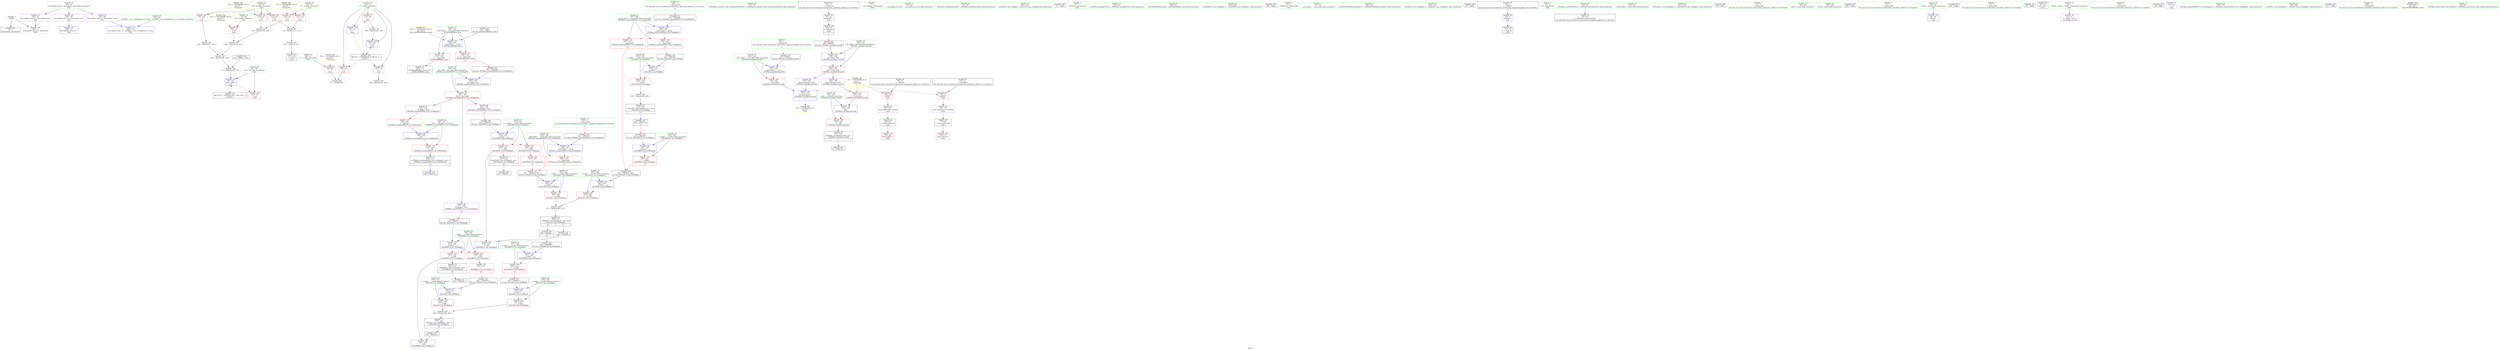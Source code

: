digraph "SVFG" {
	label="SVFG";

	Node0x56351ddc9990 [shape=record,color=grey,label="{NodeID: 0\nNullPtr}"];
	Node0x56351ddc9990 -> Node0x56351dde0d90[style=solid];
	Node0x56351ddc9990 -> Node0x56351dde5d80[style=solid];
	Node0x56351ddf7240 [shape=record,color=yellow,style=double,label="{NodeID: 263\n12V_1 = ENCHI(MR_12V_0)\npts\{55 \}\nFun[main]}"];
	Node0x56351ddf7240 -> Node0x56351dddf760[style=dashed];
	Node0x56351ddf7240 -> Node0x56351dddf830[style=dashed];
	Node0x56351dddf5c0 [shape=record,color=red,label="{NodeID: 97\n127\<--50\n\<--t\nmain\n}"];
	Node0x56351dddf5c0 -> Node0x56351dded2f0[style=solid];
	Node0x56351dddd5f0 [shape=record,color=green,label="{NodeID: 14\n16\<--20\nllvm.global_ctors\<--llvm.global_ctors_field_insensitive\nGlob }"];
	Node0x56351dddd5f0 -> Node0x56351dde2090[style=solid];
	Node0x56351dddd5f0 -> Node0x56351dde2190[style=solid];
	Node0x56351dddd5f0 -> Node0x56351dde2290[style=solid];
	Node0x56351ddf8780 [shape=record,color=yellow,style=double,label="{NodeID: 277\n25V_1 = ENCHI(MR_25V_0)\npts\{163 \}\nFun[_ZSt5fixedRSt8ios_base]}"];
	Node0x56351ddf8780 -> Node0x56351dde6500[style=dashed];
	Node0x56351dde0120 [shape=record,color=red,label="{NodeID: 111\n165\<--162\n\<--__base.addr\n_ZSt5fixedRSt8ios_base\n|{<s0>12}}"];
	Node0x56351dde0120:s0 -> Node0x56351de05220[style=solid,color=red];
	Node0x56351ddde2a0 [shape=record,color=green,label="{NodeID: 28\n73\<--74\n_ZNSt9basic_iosIcSt11char_traitsIcEE3tieEPSo\<--_ZNSt9basic_iosIcSt11char_traitsIcEE3tieEPSo_field_insensitive\n}"];
	Node0x56351dde55d0 [shape=record,color=red,label="{NodeID: 125\n257\<--245\n\<--__a.addr\n_ZStoRRSt13_Ios_FmtflagsS_\n}"];
	Node0x56351dde55d0 -> Node0x56351dde1c80[style=solid];
	Node0x56351dde55d0 -> Node0x56351dde6df0[style=solid];
	Node0x56351dddef50 [shape=record,color=green,label="{NodeID: 42\n189\<--190\n__old\<--__old_field_insensitive\n_ZNSt8ios_base4setfESt13_Ios_FmtflagsS0_\n}"];
	Node0x56351dddef50 -> Node0x56351dde4f50[style=solid];
	Node0x56351dddef50 -> Node0x56351dde6840[style=solid];
	Node0x56351ddfac70 [shape=record,color=yellow,style=double,label="{NodeID: 305\n2V_2 = CSCHI(MR_2V_1)\npts\{1 \}\nCS[]}"];
	Node0x56351dde61c0 [shape=record,color=blue,label="{NodeID: 139\n140\<--138\nthis.addr\<--this\n_ZNSt8ios_base9precisionEl\n}"];
	Node0x56351dde61c0 -> Node0x56351dddfde0[style=dashed];
	Node0x56351dde0bc0 [shape=record,color=green,label="{NodeID: 56\n278\<--279\n__b.addr\<--__b.addr_field_insensitive\n_ZStorSt13_Ios_FmtflagsS_\n}"];
	Node0x56351dde0bc0 -> Node0x56351dde5ab0[style=solid];
	Node0x56351dde0bc0 -> Node0x56351dde7130[style=solid];
	Node0x56351de03ea0 [shape=record,color=black,label="{NodeID: 319\n203 = PHI(217, )\n}"];
	Node0x56351db33f10 [shape=record,color=black,label="{NodeID: 236\n116 = PHI(61, 109, )\n}"];
	Node0x56351db33f10 -> Node0x56351dded5f0[style=solid];
	Node0x56351dde6d20 [shape=record,color=blue,label="{NodeID: 153\n247\<--244\n__b.addr\<--__b\n_ZStoRRSt13_Ios_FmtflagsS_\n}"];
	Node0x56351dde6d20 -> Node0x56351dde56a0[style=dashed];
	Node0x56351dde1870 [shape=record,color=black,label="{NodeID: 70\n137\<--155\n_ZNSt8ios_base9precisionEl_ret\<--\n_ZNSt8ios_base9precisionEl\n|{<s0>5}}"];
	Node0x56351dde1870:s0 -> Node0x56351de038c0[style=solid,color=blue];
	Node0x56351de05690 [shape=record,color=black,label="{NodeID: 333\n275 = PHI(253, )\n1st arg _ZStorSt13_Ios_FmtflagsS_ }"];
	Node0x56351de05690 -> Node0x56351dde7130[style=solid];
	Node0x56351ddf53d0 [shape=record,color=black,label="{NodeID: 250\nMR_8V_3 = PHI(MR_8V_4, MR_8V_2, )\npts\{51 \}\n}"];
	Node0x56351ddf53d0 -> Node0x56351dde2d50[style=dashed];
	Node0x56351ddf53d0 -> Node0x56351dddf4f0[style=dashed];
	Node0x56351ddf53d0 -> Node0x56351dddf5c0[style=dashed];
	Node0x56351ddf53d0 -> Node0x56351dde60f0[style=dashed];
	Node0x56351dde2460 [shape=record,color=purple,label="{NodeID: 84\n76\<--75\nvbase.offset.ptr3\<--vtable2\nmain\n}"];
	Node0x56351dde2460 -> Node0x56351dde1600[style=solid];
	Node0x56351dddc1f0 [shape=record,color=green,label="{NodeID: 1\n7\<--1\n__dso_handle\<--dummyObj\nGlob }"];
	Node0x56351ddf7320 [shape=record,color=yellow,style=double,label="{NodeID: 264\n14V_1 = ENCHI(MR_14V_0)\npts\{57 \}\nFun[main]}"];
	Node0x56351ddf7320 -> Node0x56351dddf900[style=dashed];
	Node0x56351ddf7320 -> Node0x56351dddf9d0[style=dashed];
	Node0x56351ddf7320 -> Node0x56351dddfaa0[style=dashed];
	Node0x56351dddf690 [shape=record,color=red,label="{NodeID: 98\n102\<--52\n\<--R\nmain\n}"];
	Node0x56351dddf690 -> Node0x56351dded170[style=solid];
	Node0x56351dddd6f0 [shape=record,color=green,label="{NodeID: 15\n21\<--22\n__cxx_global_var_init\<--__cxx_global_var_init_field_insensitive\n}"];
	Node0x56351dde01f0 [shape=record,color=red,label="{NodeID: 112\n171\<--162\n\<--__base.addr\n_ZSt5fixedRSt8ios_base\n}"];
	Node0x56351dde01f0 -> Node0x56351dde1940[style=solid];
	Node0x56351ddde3a0 [shape=record,color=green,label="{NodeID: 29\n83\<--84\n_ZNSt8ios_base9precisionEl\<--_ZNSt8ios_base9precisionEl_field_insensitive\n}"];
	Node0x56351dde56a0 [shape=record,color=red,label="{NodeID: 126\n253\<--247\n\<--__b.addr\n_ZStoRRSt13_Ios_FmtflagsS_\n|{<s0>18}}"];
	Node0x56351dde56a0:s0 -> Node0x56351de05690[style=solid,color=red];
	Node0x56351dddf020 [shape=record,color=green,label="{NodeID: 43\n200\<--201\n_ZStcoSt13_Ios_Fmtflags\<--_ZStcoSt13_Ios_Fmtflags_field_insensitive\n}"];
	Node0x56351de02360 [shape=record,color=black,label="{NodeID: 306\n72 = PHI()\n}"];
	Node0x56351dde6290 [shape=record,color=blue,label="{NodeID: 140\n142\<--139\n__prec.addr\<--__prec\n_ZNSt8ios_base9precisionEl\n}"];
	Node0x56351dde6290 -> Node0x56351dddfeb0[style=dashed];
	Node0x56351dde0c90 [shape=record,color=green,label="{NodeID: 57\n18\<--286\n_GLOBAL__sub_I_Endagorion_0_0.cpp\<--_GLOBAL__sub_I_Endagorion_0_0.cpp_field_insensitive\n}"];
	Node0x56351dde0c90 -> Node0x56351dde5c80[style=solid];
	Node0x56351de03f70 [shape=record,color=black,label="{NodeID: 320\n208 = PHI(260, )\n|{<s0>16}}"];
	Node0x56351de03f70:s0 -> Node0x56351de044a0[style=solid,color=red];
	Node0x56351ddec870 [shape=record,color=grey,label="{NodeID: 237\n239 = Binary(238, 240, )\n}"];
	Node0x56351ddec870 -> Node0x56351dde1bb0[style=solid];
	Node0x56351dde6df0 [shape=record,color=blue,label="{NodeID: 154\n257\<--254\n\<--call\n_ZStoRRSt13_Ios_FmtflagsS_\n}"];
	Node0x56351dde1940 [shape=record,color=black,label="{NodeID: 71\n160\<--171\n_ZSt5fixedRSt8ios_base_ret\<--\n_ZSt5fixedRSt8ios_base\n}"];
	Node0x56351de057d0 [shape=record,color=black,label="{NodeID: 334\n218 = PHI(202, )\n0th arg _ZStaNRSt13_Ios_FmtflagsS_ }"];
	Node0x56351de057d0 -> Node0x56351dde6910[style=solid];
	Node0x56351ddf58d0 [shape=record,color=black,label="{NodeID: 251\nMR_16V_2 = PHI(MR_16V_3, MR_16V_1, )\npts\{59 \}\n}"];
	Node0x56351ddf58d0 -> Node0x56351dde6020[style=dashed];
	Node0x56351dde2530 [shape=record,color=purple,label="{NodeID: 85\n149\<--148\n_M_precision\<--this1\n_ZNSt8ios_base9precisionEl\n}"];
	Node0x56351dde2530 -> Node0x56351dde0050[style=solid];
	Node0x56351dddc280 [shape=record,color=green,label="{NodeID: 2\n8\<--1\n_ZSt3cin\<--dummyObj\nGlob }"];
	Node0x56351dddf760 [shape=record,color=red,label="{NodeID: 99\n103\<--54\n\<--C\nmain\n}"];
	Node0x56351dddf760 -> Node0x56351ddece70[style=solid];
	Node0x56351dddd7f0 [shape=record,color=green,label="{NodeID: 16\n25\<--26\n_ZNSt8ios_base4InitC1Ev\<--_ZNSt8ios_base4InitC1Ev_field_insensitive\n}"];
	Node0x56351dde02c0 [shape=record,color=red,label="{NodeID: 113\n194\<--183\nthis1\<--this.addr\n_ZNSt8ios_base4setfESt13_Ios_FmtflagsS0_\n}"];
	Node0x56351dde02c0 -> Node0x56351dde26d0[style=solid];
	Node0x56351dde02c0 -> Node0x56351dde27a0[style=solid];
	Node0x56351dde02c0 -> Node0x56351dde2870[style=solid];
	Node0x56351ddde4a0 [shape=record,color=green,label="{NodeID: 30\n86\<--87\n_ZSt5fixedRSt8ios_base\<--_ZSt5fixedRSt8ios_base_field_insensitive\n}"];
	Node0x56351dde5770 [shape=record,color=red,label="{NodeID: 127\n252\<--251\n\<--\n_ZStoRRSt13_Ios_FmtflagsS_\n|{<s0>18}}"];
	Node0x56351dde5770:s0 -> Node0x56351de05550[style=solid,color=red];
	Node0x56351dddf120 [shape=record,color=green,label="{NodeID: 44\n204\<--205\n_ZStaNRSt13_Ios_FmtflagsS_\<--_ZStaNRSt13_Ios_FmtflagsS__field_insensitive\n}"];
	Node0x56351de03000 [shape=record,color=black,label="{NodeID: 307\n85 = PHI()\n}"];
	Node0x56351dde6360 [shape=record,color=blue,label="{NodeID: 141\n144\<--150\n__old\<--\n_ZNSt8ios_base9precisionEl\n}"];
	Node0x56351dde6360 -> Node0x56351dddff80[style=dashed];
	Node0x56351dde0d90 [shape=record,color=black,label="{NodeID: 58\n2\<--3\ndummyVal\<--dummyVal\n}"];
	Node0x56351de040e0 [shape=record,color=black,label="{NodeID: 321\n212 = PHI(242, )\n}"];
	Node0x56351ddec9f0 [shape=record,color=grey,label="{NodeID: 238\n271 = Binary(269, 270, )\n}"];
	Node0x56351ddec9f0 -> Node0x56351dde1d50[style=solid];
	Node0x56351dde6ec0 [shape=record,color=blue,label="{NodeID: 155\n263\<--261\n__a.addr\<--__a\n_ZStanSt13_Ios_FmtflagsS_\n}"];
	Node0x56351dde6ec0 -> Node0x56351dde5840[style=dashed];
	Node0x56351dde1a10 [shape=record,color=black,label="{NodeID: 72\n179\<--215\n_ZNSt8ios_base4setfESt13_Ios_FmtflagsS0__ret\<--\n_ZNSt8ios_base4setfESt13_Ios_FmtflagsS0_\n|{<s0>12}}"];
	Node0x56351dde1a10:s0 -> Node0x56351de03a60[style=solid,color=blue];
	Node0x56351de05910 [shape=record,color=black,label="{NodeID: 335\n219 = PHI(199, )\n1st arg _ZStaNRSt13_Ios_FmtflagsS_ }"];
	Node0x56351de05910 -> Node0x56351dde69e0[style=solid];
	Node0x56351dde2600 [shape=record,color=purple,label="{NodeID: 86\n153\<--148\n_M_precision2\<--this1\n_ZNSt8ios_base9precisionEl\n}"];
	Node0x56351dde2600 -> Node0x56351dde6430[style=solid];
	Node0x56351dddc570 [shape=record,color=green,label="{NodeID: 3\n11\<--1\n_ZSt4cout\<--dummyObj\nGlob }"];
	Node0x56351dddf830 [shape=record,color=red,label="{NodeID: 100\n111\<--54\n\<--C\nmain\n}"];
	Node0x56351dddf830 -> Node0x56351ddecff0[style=solid];
	Node0x56351dddd8f0 [shape=record,color=green,label="{NodeID: 17\n31\<--32\n__cxa_atexit\<--__cxa_atexit_field_insensitive\n}"];
	Node0x56351dde0390 [shape=record,color=red,label="{NodeID: 114\n206\<--185\n\<--__fmtfl.addr\n_ZNSt8ios_base4setfESt13_Ios_FmtflagsS0_\n|{<s0>15}}"];
	Node0x56351dde0390:s0 -> Node0x56351de04da0[style=solid,color=red];
	Node0x56351ddde5a0 [shape=record,color=green,label="{NodeID: 31\n88\<--89\n_ZNSolsEPFRSt8ios_baseS0_E\<--_ZNSolsEPFRSt8ios_baseS0_E_field_insensitive\n}"];
	Node0x56351dde5840 [shape=record,color=red,label="{NodeID: 128\n269\<--263\n\<--__a.addr\n_ZStanSt13_Ios_FmtflagsS_\n}"];
	Node0x56351dde5840 -> Node0x56351ddec9f0[style=solid];
	Node0x56351dddf220 [shape=record,color=green,label="{NodeID: 45\n209\<--210\n_ZStanSt13_Ios_FmtflagsS_\<--_ZStanSt13_Ios_FmtflagsS__field_insensitive\n}"];
	Node0x56351de03100 [shape=record,color=black,label="{NodeID: 308\n90 = PHI()\n}"];
	Node0x56351dde6430 [shape=record,color=blue,label="{NodeID: 142\n153\<--152\n_M_precision2\<--\n_ZNSt8ios_base9precisionEl\n|{<s0>5}}"];
	Node0x56351dde6430:s0 -> Node0x56351ddfac70[style=dashed,color=blue];
	Node0x56351dde0e90 [shape=record,color=black,label="{NodeID: 59\n9\<--8\n\<--_ZSt3cin\nCan only get source location for instruction, argument, global var or function.}"];
	Node0x56351dde0e90 -> Node0x56351dde2940[style=solid];
	Node0x56351de041f0 [shape=record,color=black,label="{NodeID: 322\n229 = PHI(260, )\n}"];
	Node0x56351de041f0 -> Node0x56351dde6ab0[style=solid];
	Node0x56351ddecb70 [shape=record,color=grey,label="{NodeID: 239\n284 = Binary(282, 283, )\n}"];
	Node0x56351ddecb70 -> Node0x56351dde1e20[style=solid];
	Node0x56351dde6f90 [shape=record,color=blue,label="{NodeID: 156\n265\<--262\n__b.addr\<--__b\n_ZStanSt13_Ios_FmtflagsS_\n}"];
	Node0x56351dde6f90 -> Node0x56351dde5910[style=dashed];
	Node0x56351dde1ae0 [shape=record,color=black,label="{NodeID: 73\n217\<--230\n_ZStaNRSt13_Ios_FmtflagsS__ret\<--\n_ZStaNRSt13_Ios_FmtflagsS_\n|{<s0>14}}"];
	Node0x56351dde1ae0:s0 -> Node0x56351de03ea0[style=solid,color=blue];
	Node0x56351de05a50 [shape=record,color=black,label="{NodeID: 336\n234 = PHI(198, )\n0th arg _ZStcoSt13_Ios_Fmtflags }"];
	Node0x56351de05a50 -> Node0x56351dde6b80[style=solid];
	Node0x56351dde26d0 [shape=record,color=purple,label="{NodeID: 87\n195\<--194\n_M_flags\<--this1\n_ZNSt8ios_base4setfESt13_Ios_FmtflagsS0_\n}"];
	Node0x56351dde26d0 -> Node0x56351dde5020[style=solid];
	Node0x56351dddc600 [shape=record,color=green,label="{NodeID: 4\n14\<--1\n.str\<--dummyObj\nGlob }"];
	Node0x56351dddf900 [shape=record,color=red,label="{NodeID: 101\n104\<--56\n\<--W\nmain\n}"];
	Node0x56351dddf900 -> Node0x56351ddece70[style=solid];
	Node0x56351dddd9f0 [shape=record,color=green,label="{NodeID: 18\n30\<--36\n_ZNSt8ios_base4InitD1Ev\<--_ZNSt8ios_base4InitD1Ev_field_insensitive\n}"];
	Node0x56351dddd9f0 -> Node0x56351dde1290[style=solid];
	Node0x56351dde0460 [shape=record,color=red,label="{NodeID: 115\n198\<--187\n\<--__mask.addr\n_ZNSt8ios_base4setfESt13_Ios_FmtflagsS0_\n|{<s0>13}}"];
	Node0x56351dde0460:s0 -> Node0x56351de05a50[style=solid,color=red];
	Node0x56351ddde6a0 [shape=record,color=green,label="{NodeID: 32\n91\<--92\n_ZNSirsERi\<--_ZNSirsERi_field_insensitive\n}"];
	Node0x56351dde5910 [shape=record,color=red,label="{NodeID: 129\n270\<--265\n\<--__b.addr\n_ZStanSt13_Ios_FmtflagsS_\n}"];
	Node0x56351dde5910 -> Node0x56351ddec9f0[style=solid];
	Node0x56351dddf320 [shape=record,color=green,label="{NodeID: 46\n213\<--214\n_ZStoRRSt13_Ios_FmtflagsS_\<--_ZStoRRSt13_Ios_FmtflagsS__field_insensitive\n}"];
	Node0x56351de03200 [shape=record,color=black,label="{NodeID: 309\n99 = PHI()\n}"];
	Node0x56351dde6500 [shape=record,color=blue,label="{NodeID: 143\n162\<--161\n__base.addr\<--__base\n_ZSt5fixedRSt8ios_base\n}"];
	Node0x56351dde6500 -> Node0x56351dde0120[style=dashed];
	Node0x56351dde6500 -> Node0x56351dde01f0[style=dashed];
	Node0x56351dde0f90 [shape=record,color=black,label="{NodeID: 60\n10\<--8\n\<--_ZSt3cin\nCan only get source location for instruction, argument, global var or function.}"];
	Node0x56351dde0f90 -> Node0x56351dde2ae0[style=solid];
	Node0x56351de04360 [shape=record,color=black,label="{NodeID: 323\n243 = PHI(211, )\n0th arg _ZStoRRSt13_Ios_FmtflagsS_ }"];
	Node0x56351de04360 -> Node0x56351dde6c50[style=solid];
	Node0x56351ddeccf0 [shape=record,color=grey,label="{NodeID: 240\n108 = Binary(107, 109, )\n}"];
	Node0x56351ddeccf0 -> Node0x56351dded770[style=solid];
	Node0x56351dde7060 [shape=record,color=blue,label="{NodeID: 157\n276\<--274\n__a.addr\<--__a\n_ZStorSt13_Ios_FmtflagsS_\n}"];
	Node0x56351dde7060 -> Node0x56351dde59e0[style=dashed];
	Node0x56351dde1bb0 [shape=record,color=black,label="{NodeID: 74\n233\<--239\n_ZStcoSt13_Ios_Fmtflags_ret\<--neg\n_ZStcoSt13_Ios_Fmtflags\n|{<s0>13}}"];
	Node0x56351dde1bb0:s0 -> Node0x56351de03ba0[style=solid,color=blue];
	Node0x56351de05b90 [shape=record,color=black,label="{NodeID: 337\n161 = PHI()\n0th arg _ZSt5fixedRSt8ios_base }"];
	Node0x56351de05b90 -> Node0x56351dde6500[style=solid];
	Node0x56351dde27a0 [shape=record,color=purple,label="{NodeID: 88\n202\<--194\n_M_flags2\<--this1\n_ZNSt8ios_base4setfESt13_Ios_FmtflagsS0_\n|{<s0>14}}"];
	Node0x56351dde27a0:s0 -> Node0x56351de057d0[style=solid,color=red];
	Node0x56351dddc690 [shape=record,color=green,label="{NodeID: 5\n17\<--1\n\<--dummyObj\nCan only get source location for instruction, argument, global var or function.}"];
	Node0x56351dddf9d0 [shape=record,color=red,label="{NodeID: 102\n107\<--56\n\<--W\nmain\n}"];
	Node0x56351dddf9d0 -> Node0x56351ddeccf0[style=solid];
	Node0x56351ddddaf0 [shape=record,color=green,label="{NodeID: 19\n43\<--44\nmain\<--main_field_insensitive\n}"];
	Node0x56351dde4e80 [shape=record,color=red,label="{NodeID: 116\n207\<--187\n\<--__mask.addr\n_ZNSt8ios_base4setfESt13_Ios_FmtflagsS0_\n|{<s0>15}}"];
	Node0x56351dde4e80:s0 -> Node0x56351de050a0[style=solid,color=red];
	Node0x56351ddde7a0 [shape=record,color=green,label="{NodeID: 33\n124\<--125\nprintf\<--printf_field_insensitive\n}"];
	Node0x56351dde59e0 [shape=record,color=red,label="{NodeID: 130\n282\<--276\n\<--__a.addr\n_ZStorSt13_Ios_FmtflagsS_\n}"];
	Node0x56351dde59e0 -> Node0x56351ddecb70[style=solid];
	Node0x56351dddf420 [shape=record,color=green,label="{NodeID: 47\n220\<--221\n__a.addr\<--__a.addr_field_insensitive\n_ZStaNRSt13_Ios_FmtflagsS_\n}"];
	Node0x56351dddf420 -> Node0x56351dde50f0[style=solid];
	Node0x56351dddf420 -> Node0x56351dde51c0[style=solid];
	Node0x56351dddf420 -> Node0x56351dde6910[style=solid];
	Node0x56351de03360 [shape=record,color=black,label="{NodeID: 310\n100 = PHI()\n}"];
	Node0x56351dde65d0 [shape=record,color=blue,label="{NodeID: 144\n183\<--180\nthis.addr\<--this\n_ZNSt8ios_base4setfESt13_Ios_FmtflagsS0_\n}"];
	Node0x56351dde65d0 -> Node0x56351dde02c0[style=dashed];
	Node0x56351dde1090 [shape=record,color=black,label="{NodeID: 61\n12\<--11\n\<--_ZSt4cout\nCan only get source location for instruction, argument, global var or function.}"];
	Node0x56351dde1090 -> Node0x56351dde2a10[style=solid];
	Node0x56351de044a0 [shape=record,color=black,label="{NodeID: 324\n244 = PHI(208, )\n1st arg _ZStoRRSt13_Ios_FmtflagsS_ }"];
	Node0x56351de044a0 -> Node0x56351dde6d20[style=solid];
	Node0x56351ddece70 [shape=record,color=grey,label="{NodeID: 241\n105 = Binary(103, 104, )\n}"];
	Node0x56351ddece70 -> Node0x56351dded170[style=solid];
	Node0x56351dde7130 [shape=record,color=blue,label="{NodeID: 158\n278\<--275\n__b.addr\<--__b\n_ZStorSt13_Ios_FmtflagsS_\n}"];
	Node0x56351dde7130 -> Node0x56351dde5ab0[style=dashed];
	Node0x56351dde1c80 [shape=record,color=black,label="{NodeID: 75\n242\<--257\n_ZStoRRSt13_Ios_FmtflagsS__ret\<--\n_ZStoRRSt13_Ios_FmtflagsS_\n|{<s0>16}}"];
	Node0x56351dde1c80:s0 -> Node0x56351de040e0[style=solid,color=blue];
	Node0x56351dde2870 [shape=record,color=purple,label="{NodeID: 89\n211\<--194\n_M_flags5\<--this1\n_ZNSt8ios_base4setfESt13_Ios_FmtflagsS0_\n|{<s0>16}}"];
	Node0x56351dde2870:s0 -> Node0x56351de04360[style=solid,color=red];
	Node0x56351dddc720 [shape=record,color=green,label="{NodeID: 6\n61\<--1\n\<--dummyObj\nCan only get source location for instruction, argument, global var or function.}"];
	Node0x56351dddfaa0 [shape=record,color=red,label="{NodeID: 103\n112\<--56\n\<--W\nmain\n}"];
	Node0x56351dddfaa0 -> Node0x56351ddecff0[style=solid];
	Node0x56351ddddbf0 [shape=record,color=green,label="{NodeID: 20\n46\<--47\nretval\<--retval_field_insensitive\nmain\n}"];
	Node0x56351ddddbf0 -> Node0x56351dde5e80[style=solid];
	Node0x56351dde4f50 [shape=record,color=red,label="{NodeID: 117\n215\<--189\n\<--__old\n_ZNSt8ios_base4setfESt13_Ios_FmtflagsS0_\n}"];
	Node0x56351dde4f50 -> Node0x56351dde1a10[style=solid];
	Node0x56351ddde8a0 [shape=record,color=green,label="{NodeID: 34\n140\<--141\nthis.addr\<--this.addr_field_insensitive\n_ZNSt8ios_base9precisionEl\n}"];
	Node0x56351ddde8a0 -> Node0x56351dddfde0[style=solid];
	Node0x56351ddde8a0 -> Node0x56351dde61c0[style=solid];
	Node0x56351dde5ab0 [shape=record,color=red,label="{NodeID: 131\n283\<--278\n\<--__b.addr\n_ZStorSt13_Ios_FmtflagsS_\n}"];
	Node0x56351dde5ab0 -> Node0x56351ddecb70[style=solid];
	Node0x56351dde0510 [shape=record,color=green,label="{NodeID: 48\n222\<--223\n__b.addr\<--__b.addr_field_insensitive\n_ZStaNRSt13_Ios_FmtflagsS_\n}"];
	Node0x56351dde0510 -> Node0x56351dde5290[style=solid];
	Node0x56351dde0510 -> Node0x56351dde69e0[style=solid];
	Node0x56351de03460 [shape=record,color=black,label="{NodeID: 311\n101 = PHI()\n}"];
	Node0x56351dde66a0 [shape=record,color=blue,label="{NodeID: 145\n185\<--181\n__fmtfl.addr\<--__fmtfl\n_ZNSt8ios_base4setfESt13_Ios_FmtflagsS0_\n}"];
	Node0x56351dde66a0 -> Node0x56351dde0390[style=dashed];
	Node0x56351dde1190 [shape=record,color=black,label="{NodeID: 62\n13\<--11\n\<--_ZSt4cout\nCan only get source location for instruction, argument, global var or function.}"];
	Node0x56351dde1190 -> Node0x56351dde2bb0[style=solid];
	Node0x56351de045e0 [shape=record,color=black,label="{NodeID: 325\n138 = PHI(80, )\n0th arg _ZNSt8ios_base9precisionEl }"];
	Node0x56351de045e0 -> Node0x56351dde61c0[style=solid];
	Node0x56351ddecff0 [shape=record,color=grey,label="{NodeID: 242\n113 = Binary(111, 112, )\n}"];
	Node0x56351ddecff0 -> Node0x56351ddeda70[style=solid];
	Node0x56351dde1d50 [shape=record,color=black,label="{NodeID: 76\n260\<--271\n_ZStanSt13_Ios_FmtflagsS__ret\<--and\n_ZStanSt13_Ios_FmtflagsS_\n|{<s0>15|<s1>17}}"];
	Node0x56351dde1d50:s0 -> Node0x56351de03f70[style=solid,color=blue];
	Node0x56351dde1d50:s1 -> Node0x56351de041f0[style=solid,color=blue];
	Node0x56351dde2940 [shape=record,color=purple,label="{NodeID: 90\n70\<--9\nadd.ptr\<--\nmain\n}"];
	Node0x56351dde2940 -> Node0x56351dde1530[style=solid];
	Node0x56351dddcf60 [shape=record,color=green,label="{NodeID: 7\n63\<--1\n\<--dummyObj\nCan only get source location for instruction, argument, global var or function.}"];
	Node0x56351dddfb70 [shape=record,color=red,label="{NodeID: 104\n121\<--58\n\<--ans\nmain\n}"];
	Node0x56351ddddcc0 [shape=record,color=green,label="{NodeID: 21\n48\<--49\nT\<--T_field_insensitive\nmain\n}"];
	Node0x56351ddddcc0 -> Node0x56351dde2c80[style=solid];
	Node0x56351dde5020 [shape=record,color=red,label="{NodeID: 118\n196\<--195\n\<--_M_flags\n_ZNSt8ios_base4setfESt13_Ios_FmtflagsS0_\n}"];
	Node0x56351dde5020 -> Node0x56351dde6840[style=solid];
	Node0x56351ddde970 [shape=record,color=green,label="{NodeID: 35\n142\<--143\n__prec.addr\<--__prec.addr_field_insensitive\n_ZNSt8ios_base9precisionEl\n}"];
	Node0x56351ddde970 -> Node0x56351dddfeb0[style=solid];
	Node0x56351ddde970 -> Node0x56351dde6290[style=solid];
	Node0x56351dde5b80 [shape=record,color=blue,label="{NodeID: 132\n290\<--17\nllvm.global_ctors_0\<--\nGlob }"];
	Node0x56351dde05e0 [shape=record,color=green,label="{NodeID: 49\n235\<--236\n__a.addr\<--__a.addr_field_insensitive\n_ZStcoSt13_Ios_Fmtflags\n}"];
	Node0x56351dde05e0 -> Node0x56351dde5430[style=solid];
	Node0x56351dde05e0 -> Node0x56351dde6b80[style=solid];
	Node0x56351de03530 [shape=record,color=black,label="{NodeID: 312\n28 = PHI()\n}"];
	Node0x56351dde6770 [shape=record,color=blue,label="{NodeID: 146\n187\<--182\n__mask.addr\<--__mask\n_ZNSt8ios_base4setfESt13_Ios_FmtflagsS0_\n}"];
	Node0x56351dde6770 -> Node0x56351dde0460[style=dashed];
	Node0x56351dde6770 -> Node0x56351dde4e80[style=dashed];
	Node0x56351dde1290 [shape=record,color=black,label="{NodeID: 63\n29\<--30\n\<--_ZNSt8ios_base4InitD1Ev\nCan only get source location for instruction, argument, global var or function.}"];
	Node0x56351de04720 [shape=record,color=black,label="{NodeID: 326\n139 = PHI(82, )\n1st arg _ZNSt8ios_base9precisionEl }"];
	Node0x56351de04720 -> Node0x56351dde6290[style=solid];
	Node0x56351dded170 [shape=record,color=grey,label="{NodeID: 243\n106 = Binary(102, 105, )\n}"];
	Node0x56351dded170 -> Node0x56351dded770[style=solid];
	Node0x56351dde1e20 [shape=record,color=black,label="{NodeID: 77\n273\<--284\n_ZStorSt13_Ios_FmtflagsS__ret\<--or\n_ZStorSt13_Ios_FmtflagsS_\n|{<s0>18}}"];
	Node0x56351dde1e20:s0 -> Node0x56351de03600[style=solid,color=blue];
	Node0x56351dde2a10 [shape=record,color=purple,label="{NodeID: 91\n79\<--12\nadd.ptr5\<--\nmain\n}"];
	Node0x56351dde2a10 -> Node0x56351dde16d0[style=solid];
	Node0x56351dddcff0 [shape=record,color=green,label="{NodeID: 8\n82\<--1\n\<--dummyObj\nCan only get source location for instruction, argument, global var or function.|{<s0>5}}"];
	Node0x56351dddcff0:s0 -> Node0x56351de04720[style=solid,color=red];
	Node0x56351dddfc40 [shape=record,color=red,label="{NodeID: 105\n69\<--68\nvbase.offset\<--\nmain\n}"];
	Node0x56351ddddd90 [shape=record,color=green,label="{NodeID: 22\n50\<--51\nt\<--t_field_insensitive\nmain\n}"];
	Node0x56351ddddd90 -> Node0x56351dde2d50[style=solid];
	Node0x56351ddddd90 -> Node0x56351dddf4f0[style=solid];
	Node0x56351ddddd90 -> Node0x56351dddf5c0[style=solid];
	Node0x56351ddddd90 -> Node0x56351dde5f50[style=solid];
	Node0x56351ddddd90 -> Node0x56351dde60f0[style=solid];
	Node0x56351dde50f0 [shape=record,color=red,label="{NodeID: 119\n226\<--220\n\<--__a.addr\n_ZStaNRSt13_Ios_FmtflagsS_\n}"];
	Node0x56351dde50f0 -> Node0x56351dde5360[style=solid];
	Node0x56351dddea40 [shape=record,color=green,label="{NodeID: 36\n144\<--145\n__old\<--__old_field_insensitive\n_ZNSt8ios_base9precisionEl\n}"];
	Node0x56351dddea40 -> Node0x56351dddff80[style=solid];
	Node0x56351dddea40 -> Node0x56351dde6360[style=solid];
	Node0x56351dde5c80 [shape=record,color=blue,label="{NodeID: 133\n291\<--18\nllvm.global_ctors_1\<--_GLOBAL__sub_I_Endagorion_0_0.cpp\nGlob }"];
	Node0x56351dde06b0 [shape=record,color=green,label="{NodeID: 50\n245\<--246\n__a.addr\<--__a.addr_field_insensitive\n_ZStoRRSt13_Ios_FmtflagsS_\n}"];
	Node0x56351dde06b0 -> Node0x56351dde5500[style=solid];
	Node0x56351dde06b0 -> Node0x56351dde55d0[style=solid];
	Node0x56351dde06b0 -> Node0x56351dde6c50[style=solid];
	Node0x56351de03600 [shape=record,color=black,label="{NodeID: 313\n254 = PHI(273, )\n}"];
	Node0x56351de03600 -> Node0x56351dde6df0[style=solid];
	Node0x56351dde6840 [shape=record,color=blue,label="{NodeID: 147\n189\<--196\n__old\<--\n_ZNSt8ios_base4setfESt13_Ios_FmtflagsS0_\n}"];
	Node0x56351dde6840 -> Node0x56351dde4f50[style=dashed];
	Node0x56351dde1390 [shape=record,color=black,label="{NodeID: 64\n45\<--61\nmain_ret\<--\nmain\n}"];
	Node0x56351de04da0 [shape=record,color=black,label="{NodeID: 327\n261 = PHI(206, 227, )\n0th arg _ZStanSt13_Ios_FmtflagsS_ }"];
	Node0x56351de04da0 -> Node0x56351dde6ec0[style=solid];
	Node0x56351dded2f0 [shape=record,color=grey,label="{NodeID: 244\n128 = Binary(127, 109, )\n}"];
	Node0x56351dded2f0 -> Node0x56351dde60f0[style=solid];
	Node0x56351dde1ef0 [shape=record,color=purple,label="{NodeID: 78\n27\<--4\n\<--_ZStL8__ioinit\n__cxx_global_var_init\n}"];
	Node0x56351ddf6db0 [shape=record,color=yellow,style=double,label="{NodeID: 258\n2V_1 = ENCHI(MR_2V_0)\npts\{1 \}\nFun[main]|{|<s2>5|<s3>5}}"];
	Node0x56351ddf6db0 -> Node0x56351dde2ae0[style=dashed];
	Node0x56351ddf6db0 -> Node0x56351dde2bb0[style=dashed];
	Node0x56351ddf6db0:s2 -> Node0x56351dde0050[style=dashed,color=red];
	Node0x56351ddf6db0:s3 -> Node0x56351dde6430[style=dashed,color=red];
	Node0x56351dde2ae0 [shape=record,color=red,label="{NodeID: 92\n66\<--10\nvtable\<--\nmain\n}"];
	Node0x56351dde2ae0 -> Node0x56351dde2390[style=solid];
	Node0x56351dddd0f0 [shape=record,color=green,label="{NodeID: 9\n109\<--1\n\<--dummyObj\nCan only get source location for instruction, argument, global var or function.}"];
	Node0x56351dddfd10 [shape=record,color=red,label="{NodeID: 106\n78\<--77\nvbase.offset4\<--\nmain\n}"];
	Node0x56351dddde60 [shape=record,color=green,label="{NodeID: 23\n52\<--53\nR\<--R_field_insensitive\nmain\n}"];
	Node0x56351dddde60 -> Node0x56351dddf690[style=solid];
	Node0x56351dde51c0 [shape=record,color=red,label="{NodeID: 120\n230\<--220\n\<--__a.addr\n_ZStaNRSt13_Ios_FmtflagsS_\n}"];
	Node0x56351dde51c0 -> Node0x56351dde1ae0[style=solid];
	Node0x56351dde51c0 -> Node0x56351dde6ab0[style=solid];
	Node0x56351dddeb10 [shape=record,color=green,label="{NodeID: 37\n162\<--163\n__base.addr\<--__base.addr_field_insensitive\n_ZSt5fixedRSt8ios_base\n}"];
	Node0x56351dddeb10 -> Node0x56351dde0120[style=solid];
	Node0x56351dddeb10 -> Node0x56351dde01f0[style=solid];
	Node0x56351dddeb10 -> Node0x56351dde6500[style=solid];
	Node0x56351dde5d80 [shape=record,color=blue, style = dotted,label="{NodeID: 134\n292\<--3\nllvm.global_ctors_2\<--dummyVal\nGlob }"];
	Node0x56351dde0780 [shape=record,color=green,label="{NodeID: 51\n247\<--248\n__b.addr\<--__b.addr_field_insensitive\n_ZStoRRSt13_Ios_FmtflagsS_\n}"];
	Node0x56351dde0780 -> Node0x56351dde56a0[style=solid];
	Node0x56351dde0780 -> Node0x56351dde6d20[style=solid];
	Node0x56351de037f0 [shape=record,color=black,label="{NodeID: 314\n62 = PHI()\n}"];
	Node0x56351dde6910 [shape=record,color=blue,label="{NodeID: 148\n220\<--218\n__a.addr\<--__a\n_ZStaNRSt13_Ios_FmtflagsS_\n}"];
	Node0x56351dde6910 -> Node0x56351dde50f0[style=dashed];
	Node0x56351dde6910 -> Node0x56351dde51c0[style=dashed];
	Node0x56351dde1460 [shape=record,color=black,label="{NodeID: 65\n68\<--67\n\<--vbase.offset.ptr\nmain\n}"];
	Node0x56351dde1460 -> Node0x56351dddfc40[style=solid];
	Node0x56351de050a0 [shape=record,color=black,label="{NodeID: 328\n262 = PHI(207, 228, )\n1st arg _ZStanSt13_Ios_FmtflagsS_ }"];
	Node0x56351de050a0 -> Node0x56351dde6f90[style=solid];
	Node0x56351dded470 [shape=record,color=grey,label="{NodeID: 245\n120 = Binary(119, 109, )\n}"];
	Node0x56351dde1fc0 [shape=record,color=purple,label="{NodeID: 79\n122\<--14\n\<--.str\nmain\n}"];
	Node0x56351dde2bb0 [shape=record,color=red,label="{NodeID: 93\n75\<--13\nvtable2\<--\nmain\n}"];
	Node0x56351dde2bb0 -> Node0x56351dde2460[style=solid];
	Node0x56351dddd1f0 [shape=record,color=green,label="{NodeID: 10\n167\<--1\n\<--dummyObj\nCan only get source location for instruction, argument, global var or function.|{<s0>12}}"];
	Node0x56351dddd1f0:s0 -> Node0x56351de05330[style=solid,color=red];
	Node0x56351dddfde0 [shape=record,color=red,label="{NodeID: 107\n148\<--140\nthis1\<--this.addr\n_ZNSt8ios_base9precisionEl\n}"];
	Node0x56351dddfde0 -> Node0x56351dde2530[style=solid];
	Node0x56351dddfde0 -> Node0x56351dde2600[style=solid];
	Node0x56351ddddf30 [shape=record,color=green,label="{NodeID: 24\n54\<--55\nC\<--C_field_insensitive\nmain\n}"];
	Node0x56351ddddf30 -> Node0x56351dddf760[style=solid];
	Node0x56351ddddf30 -> Node0x56351dddf830[style=solid];
	Node0x56351dde5290 [shape=record,color=red,label="{NodeID: 121\n228\<--222\n\<--__b.addr\n_ZStaNRSt13_Ios_FmtflagsS_\n|{<s0>17}}"];
	Node0x56351dde5290:s0 -> Node0x56351de050a0[style=solid,color=red];
	Node0x56351dddebe0 [shape=record,color=green,label="{NodeID: 38\n169\<--170\n_ZNSt8ios_base4setfESt13_Ios_FmtflagsS0_\<--_ZNSt8ios_base4setfESt13_Ios_FmtflagsS0__field_insensitive\n}"];
	Node0x56351dde5e80 [shape=record,color=blue,label="{NodeID: 135\n46\<--61\nretval\<--\nmain\n}"];
	Node0x56351dde0850 [shape=record,color=green,label="{NodeID: 52\n255\<--256\n_ZStorSt13_Ios_FmtflagsS_\<--_ZStorSt13_Ios_FmtflagsS__field_insensitive\n}"];
	Node0x56351de038c0 [shape=record,color=black,label="{NodeID: 315\n81 = PHI(137, )\n}"];
	Node0x56351dde69e0 [shape=record,color=blue,label="{NodeID: 149\n222\<--219\n__b.addr\<--__b\n_ZStaNRSt13_Ios_FmtflagsS_\n}"];
	Node0x56351dde69e0 -> Node0x56351dde5290[style=dashed];
	Node0x56351dde1530 [shape=record,color=black,label="{NodeID: 66\n71\<--70\n\<--add.ptr\nmain\n}"];
	Node0x56351de05220 [shape=record,color=black,label="{NodeID: 329\n180 = PHI(165, )\n0th arg _ZNSt8ios_base4setfESt13_Ios_FmtflagsS0_ }"];
	Node0x56351de05220 -> Node0x56351dde65d0[style=solid];
	Node0x56351dded5f0 [shape=record,color=grey,label="{NodeID: 246\n117 = Binary(110, 116, )\n}"];
	Node0x56351dded5f0 -> Node0x56351dde6020[style=solid];
	Node0x56351dde2090 [shape=record,color=purple,label="{NodeID: 80\n290\<--16\nllvm.global_ctors_0\<--llvm.global_ctors\nGlob }"];
	Node0x56351dde2090 -> Node0x56351dde5b80[style=solid];
	Node0x56351ddf6fa0 [shape=record,color=yellow,style=double,label="{NodeID: 260\n6V_1 = ENCHI(MR_6V_0)\npts\{49 \}\nFun[main]}"];
	Node0x56351ddf6fa0 -> Node0x56351dde2c80[style=dashed];
	Node0x56351dde2c80 [shape=record,color=red,label="{NodeID: 94\n96\<--48\n\<--T\nmain\n}"];
	Node0x56351dde2c80 -> Node0x56351dded8f0[style=solid];
	Node0x56351dddd2f0 [shape=record,color=green,label="{NodeID: 11\n168\<--1\n\<--dummyObj\nCan only get source location for instruction, argument, global var or function.|{<s0>12}}"];
	Node0x56351dddd2f0:s0 -> Node0x56351de05440[style=solid,color=red];
	Node0x56351dddfeb0 [shape=record,color=red,label="{NodeID: 108\n152\<--142\n\<--__prec.addr\n_ZNSt8ios_base9precisionEl\n}"];
	Node0x56351dddfeb0 -> Node0x56351dde6430[style=solid];
	Node0x56351ddde000 [shape=record,color=green,label="{NodeID: 25\n56\<--57\nW\<--W_field_insensitive\nmain\n}"];
	Node0x56351ddde000 -> Node0x56351dddf900[style=solid];
	Node0x56351ddde000 -> Node0x56351dddf9d0[style=solid];
	Node0x56351ddde000 -> Node0x56351dddfaa0[style=solid];
	Node0x56351dde5360 [shape=record,color=red,label="{NodeID: 122\n227\<--226\n\<--\n_ZStaNRSt13_Ios_FmtflagsS_\n|{<s0>17}}"];
	Node0x56351dde5360:s0 -> Node0x56351de04da0[style=solid,color=red];
	Node0x56351dddece0 [shape=record,color=green,label="{NodeID: 39\n183\<--184\nthis.addr\<--this.addr_field_insensitive\n_ZNSt8ios_base4setfESt13_Ios_FmtflagsS0_\n}"];
	Node0x56351dddece0 -> Node0x56351dde02c0[style=solid];
	Node0x56351dddece0 -> Node0x56351dde65d0[style=solid];
	Node0x56351dde5f50 [shape=record,color=blue,label="{NodeID: 136\n50\<--61\nt\<--\nmain\n}"];
	Node0x56351dde5f50 -> Node0x56351ddf53d0[style=dashed];
	Node0x56351dde0950 [shape=record,color=green,label="{NodeID: 53\n263\<--264\n__a.addr\<--__a.addr_field_insensitive\n_ZStanSt13_Ios_FmtflagsS_\n}"];
	Node0x56351dde0950 -> Node0x56351dde5840[style=solid];
	Node0x56351dde0950 -> Node0x56351dde6ec0[style=solid];
	Node0x56351de03990 [shape=record,color=black,label="{NodeID: 316\n123 = PHI()\n}"];
	Node0x56351dde6ab0 [shape=record,color=blue,label="{NodeID: 150\n230\<--229\n\<--call\n_ZStaNRSt13_Ios_FmtflagsS_\n}"];
	Node0x56351dde1600 [shape=record,color=black,label="{NodeID: 67\n77\<--76\n\<--vbase.offset.ptr3\nmain\n}"];
	Node0x56351dde1600 -> Node0x56351dddfd10[style=solid];
	Node0x56351de05330 [shape=record,color=black,label="{NodeID: 330\n181 = PHI(167, )\n1st arg _ZNSt8ios_base4setfESt13_Ios_FmtflagsS0_ }"];
	Node0x56351de05330 -> Node0x56351dde66a0[style=solid];
	Node0x56351dded770 [shape=record,color=grey,label="{NodeID: 247\n110 = Binary(106, 108, )\n}"];
	Node0x56351dded770 -> Node0x56351dded5f0[style=solid];
	Node0x56351dde2190 [shape=record,color=purple,label="{NodeID: 81\n291\<--16\nllvm.global_ctors_1\<--llvm.global_ctors\nGlob }"];
	Node0x56351dde2190 -> Node0x56351dde5c80[style=solid];
	Node0x56351dde2d50 [shape=record,color=red,label="{NodeID: 95\n95\<--50\n\<--t\nmain\n}"];
	Node0x56351dde2d50 -> Node0x56351dded8f0[style=solid];
	Node0x56351dddd3f0 [shape=record,color=green,label="{NodeID: 12\n240\<--1\n\<--dummyObj\nCan only get source location for instruction, argument, global var or function.}"];
	Node0x56351dddff80 [shape=record,color=red,label="{NodeID: 109\n155\<--144\n\<--__old\n_ZNSt8ios_base9precisionEl\n}"];
	Node0x56351dddff80 -> Node0x56351dde1870[style=solid];
	Node0x56351ddde0d0 [shape=record,color=green,label="{NodeID: 26\n58\<--59\nans\<--ans_field_insensitive\nmain\n}"];
	Node0x56351ddde0d0 -> Node0x56351dddfb70[style=solid];
	Node0x56351ddde0d0 -> Node0x56351dde6020[style=solid];
	Node0x56351dde5430 [shape=record,color=red,label="{NodeID: 123\n238\<--235\n\<--__a.addr\n_ZStcoSt13_Ios_Fmtflags\n}"];
	Node0x56351dde5430 -> Node0x56351ddec870[style=solid];
	Node0x56351dddedb0 [shape=record,color=green,label="{NodeID: 40\n185\<--186\n__fmtfl.addr\<--__fmtfl.addr_field_insensitive\n_ZNSt8ios_base4setfESt13_Ios_FmtflagsS0_\n}"];
	Node0x56351dddedb0 -> Node0x56351dde0390[style=solid];
	Node0x56351dddedb0 -> Node0x56351dde66a0[style=solid];
	Node0x56351ddfaa00 [shape=record,color=yellow,style=double,label="{NodeID: 303\nRETMU(25V_2)\npts\{163 \}\nFun[_ZSt5fixedRSt8ios_base]}"];
	Node0x56351dde6020 [shape=record,color=blue,label="{NodeID: 137\n58\<--117\nans\<--add13\nmain\n}"];
	Node0x56351dde6020 -> Node0x56351dddfb70[style=dashed];
	Node0x56351dde6020 -> Node0x56351ddf58d0[style=dashed];
	Node0x56351dde0a20 [shape=record,color=green,label="{NodeID: 54\n265\<--266\n__b.addr\<--__b.addr_field_insensitive\n_ZStanSt13_Ios_FmtflagsS_\n}"];
	Node0x56351dde0a20 -> Node0x56351dde5910[style=solid];
	Node0x56351dde0a20 -> Node0x56351dde6f90[style=solid];
	Node0x56351de03a60 [shape=record,color=black,label="{NodeID: 317\n166 = PHI(179, )\n}"];
	Node0x56351dde6b80 [shape=record,color=blue,label="{NodeID: 151\n235\<--234\n__a.addr\<--__a\n_ZStcoSt13_Ios_Fmtflags\n}"];
	Node0x56351dde6b80 -> Node0x56351dde5430[style=dashed];
	Node0x56351dde16d0 [shape=record,color=black,label="{NodeID: 68\n80\<--79\n\<--add.ptr5\nmain\n|{<s0>5}}"];
	Node0x56351dde16d0:s0 -> Node0x56351de045e0[style=solid,color=red];
	Node0x56351de05440 [shape=record,color=black,label="{NodeID: 331\n182 = PHI(168, )\n2nd arg _ZNSt8ios_base4setfESt13_Ios_FmtflagsS0_ }"];
	Node0x56351de05440 -> Node0x56351dde6770[style=solid];
	Node0x56351dded8f0 [shape=record,color=grey,label="{NodeID: 248\n97 = cmp(95, 96, )\n}"];
	Node0x56351dde2290 [shape=record,color=purple,label="{NodeID: 82\n292\<--16\nllvm.global_ctors_2\<--llvm.global_ctors\nGlob }"];
	Node0x56351dde2290 -> Node0x56351dde5d80[style=solid];
	Node0x56351ddf7160 [shape=record,color=yellow,style=double,label="{NodeID: 262\n10V_1 = ENCHI(MR_10V_0)\npts\{53 \}\nFun[main]}"];
	Node0x56351ddf7160 -> Node0x56351dddf690[style=dashed];
	Node0x56351dddf4f0 [shape=record,color=red,label="{NodeID: 96\n119\<--50\n\<--t\nmain\n}"];
	Node0x56351dddf4f0 -> Node0x56351dded470[style=solid];
	Node0x56351dddd4f0 [shape=record,color=green,label="{NodeID: 13\n4\<--6\n_ZStL8__ioinit\<--_ZStL8__ioinit_field_insensitive\nGlob }"];
	Node0x56351dddd4f0 -> Node0x56351dde1ef0[style=solid];
	Node0x56351dde0050 [shape=record,color=red,label="{NodeID: 110\n150\<--149\n\<--_M_precision\n_ZNSt8ios_base9precisionEl\n}"];
	Node0x56351dde0050 -> Node0x56351dde6360[style=solid];
	Node0x56351ddde1a0 [shape=record,color=green,label="{NodeID: 27\n64\<--65\n_ZNSt8ios_base15sync_with_stdioEb\<--_ZNSt8ios_base15sync_with_stdioEb_field_insensitive\n}"];
	Node0x56351dde5500 [shape=record,color=red,label="{NodeID: 124\n251\<--245\n\<--__a.addr\n_ZStoRRSt13_Ios_FmtflagsS_\n}"];
	Node0x56351dde5500 -> Node0x56351dde5770[style=solid];
	Node0x56351dddee80 [shape=record,color=green,label="{NodeID: 41\n187\<--188\n__mask.addr\<--__mask.addr_field_insensitive\n_ZNSt8ios_base4setfESt13_Ios_FmtflagsS0_\n}"];
	Node0x56351dddee80 -> Node0x56351dde0460[style=solid];
	Node0x56351dddee80 -> Node0x56351dde4e80[style=solid];
	Node0x56351dddee80 -> Node0x56351dde6770[style=solid];
	Node0x56351dde60f0 [shape=record,color=blue,label="{NodeID: 138\n50\<--128\nt\<--inc\nmain\n}"];
	Node0x56351dde60f0 -> Node0x56351ddf53d0[style=dashed];
	Node0x56351dde0af0 [shape=record,color=green,label="{NodeID: 55\n276\<--277\n__a.addr\<--__a.addr_field_insensitive\n_ZStorSt13_Ios_FmtflagsS_\n}"];
	Node0x56351dde0af0 -> Node0x56351dde59e0[style=solid];
	Node0x56351dde0af0 -> Node0x56351dde7060[style=solid];
	Node0x56351de03ba0 [shape=record,color=black,label="{NodeID: 318\n199 = PHI(233, )\n|{<s0>14}}"];
	Node0x56351de03ba0:s0 -> Node0x56351de05910[style=solid,color=red];
	Node0x56351dde6c50 [shape=record,color=blue,label="{NodeID: 152\n245\<--243\n__a.addr\<--__a\n_ZStoRRSt13_Ios_FmtflagsS_\n}"];
	Node0x56351dde6c50 -> Node0x56351dde5500[style=dashed];
	Node0x56351dde6c50 -> Node0x56351dde55d0[style=dashed];
	Node0x56351dde17a0 [shape=record,color=black,label="{NodeID: 69\n115\<--114\n\<--cmp12\nmain\n}"];
	Node0x56351de05550 [shape=record,color=black,label="{NodeID: 332\n274 = PHI(252, )\n0th arg _ZStorSt13_Ios_FmtflagsS_ }"];
	Node0x56351de05550 -> Node0x56351dde7060[style=solid];
	Node0x56351ddeda70 [shape=record,color=grey,label="{NodeID: 249\n114 = cmp(113, 61, )\n}"];
	Node0x56351ddeda70 -> Node0x56351dde17a0[style=solid];
	Node0x56351dde2390 [shape=record,color=purple,label="{NodeID: 83\n67\<--66\nvbase.offset.ptr\<--vtable\nmain\n}"];
	Node0x56351dde2390 -> Node0x56351dde1460[style=solid];
}
